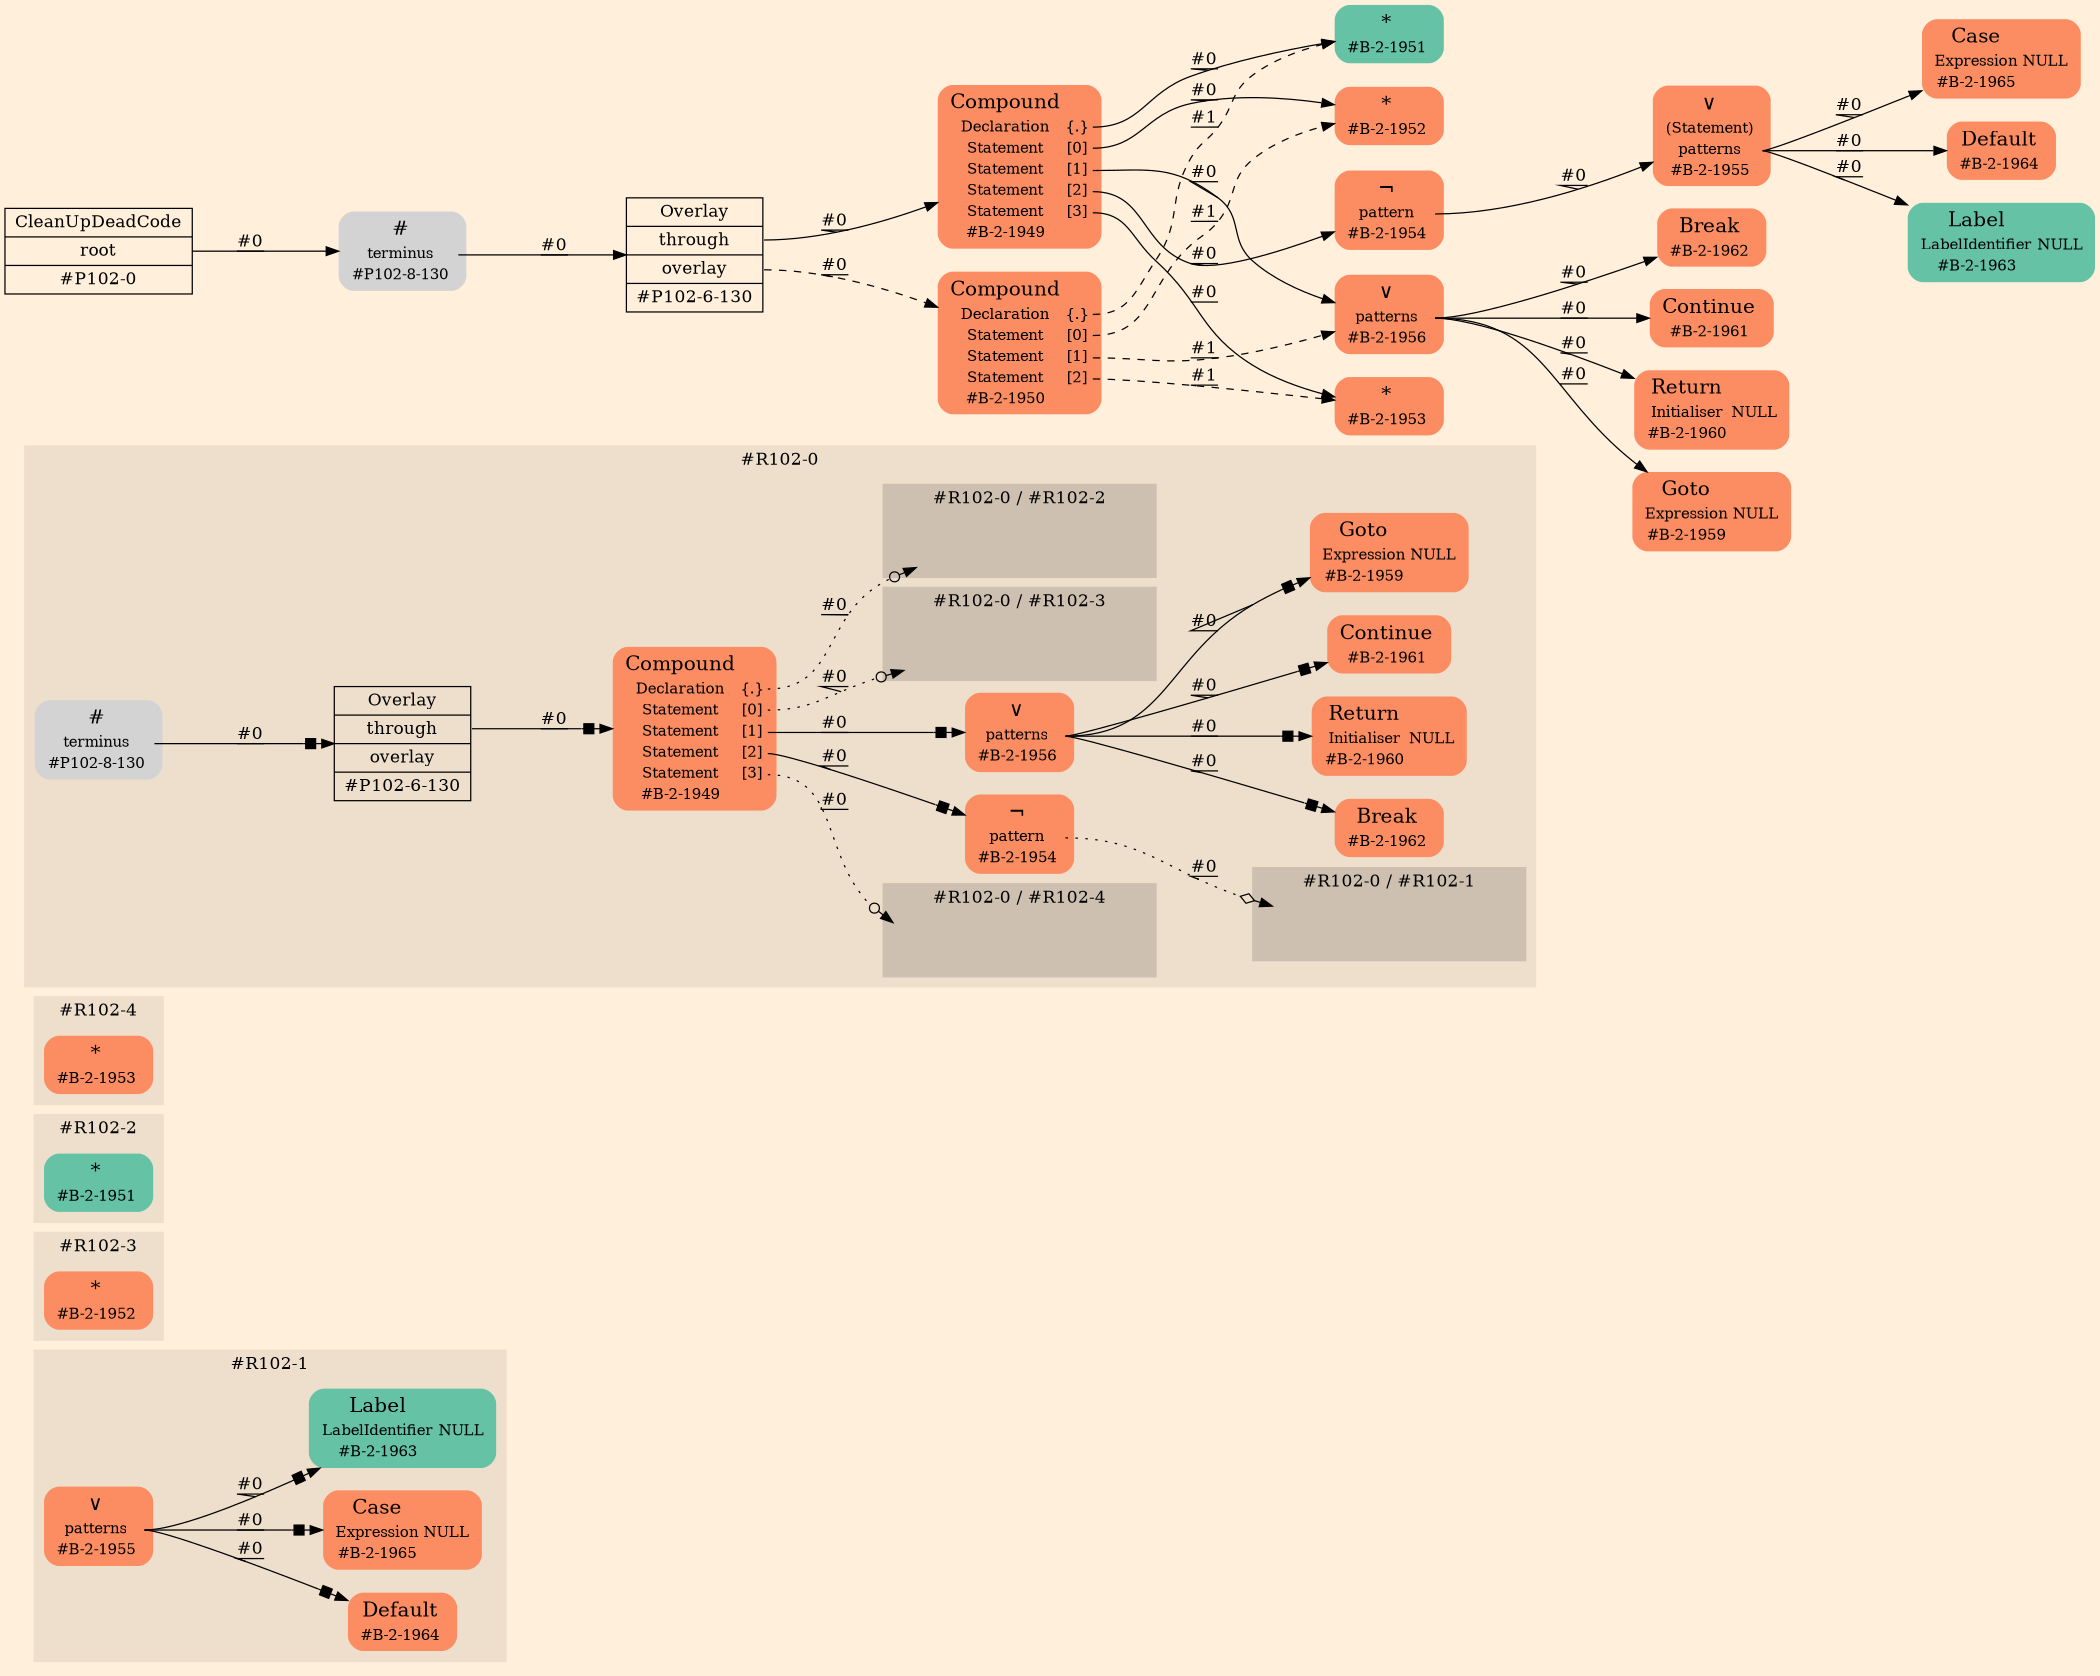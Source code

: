 digraph Inferno {
graph [
    rankdir = "LR"
    ranksep = 1.0
    size = "14,20"
    bgcolor = antiquewhite1
    color = black
    fontcolor = black
];
node [
];

// -------------------- figure #R102-1 --------------------
subgraph "cluster#R102-1" {
    label = "#R102-1"
    style = "filled"
    color = antiquewhite2
    "#R102-1 / #B-2-1963" [
        shape = "plaintext"
        fillcolor = "/set28/1"
        label = <<TABLE BORDER="0" CELLBORDER="0" CELLSPACING="0">
         <TR><TD><FONT POINT-SIZE="16.0">Label</FONT></TD><TD></TD></TR>
         <TR><TD>LabelIdentifier</TD><TD PORT="port0">NULL</TD></TR>
         <TR><TD>#B-2-1963</TD><TD PORT="port1"></TD></TR>
        </TABLE>>
        style = "rounded,filled"
        fontsize = "12"
    ];
    
    "#R102-1 / #B-2-1964" [
        shape = "plaintext"
        fillcolor = "/set28/2"
        label = <<TABLE BORDER="0" CELLBORDER="0" CELLSPACING="0">
         <TR><TD><FONT POINT-SIZE="16.0">Default</FONT></TD><TD></TD></TR>
         <TR><TD>#B-2-1964</TD><TD PORT="port0"></TD></TR>
        </TABLE>>
        style = "rounded,filled"
        fontsize = "12"
    ];
    
    "#R102-1 / #B-2-1955" [
        shape = "plaintext"
        fillcolor = "/set28/2"
        label = <<TABLE BORDER="0" CELLBORDER="0" CELLSPACING="0">
         <TR><TD><FONT POINT-SIZE="16.0">∨</FONT></TD><TD></TD></TR>
         <TR><TD>patterns</TD><TD PORT="port0"></TD></TR>
         <TR><TD>#B-2-1955</TD><TD PORT="port1"></TD></TR>
        </TABLE>>
        style = "rounded,filled"
        fontsize = "12"
    ];
    
    "#R102-1 / #B-2-1965" [
        shape = "plaintext"
        fillcolor = "/set28/2"
        label = <<TABLE BORDER="0" CELLBORDER="0" CELLSPACING="0">
         <TR><TD><FONT POINT-SIZE="16.0">Case</FONT></TD><TD></TD></TR>
         <TR><TD>Expression</TD><TD PORT="port0">NULL</TD></TR>
         <TR><TD>#B-2-1965</TD><TD PORT="port1"></TD></TR>
        </TABLE>>
        style = "rounded,filled"
        fontsize = "12"
    ];
    
}


// -------------------- figure #R102-3 --------------------
subgraph "cluster#R102-3" {
    label = "#R102-3"
    style = "filled"
    color = antiquewhite2
    "#R102-3 / #B-2-1952" [
        shape = "plaintext"
        fillcolor = "/set28/2"
        label = <<TABLE BORDER="0" CELLBORDER="0" CELLSPACING="0">
         <TR><TD><FONT POINT-SIZE="16.0">*</FONT></TD><TD></TD></TR>
         <TR><TD>#B-2-1952</TD><TD PORT="port0"></TD></TR>
        </TABLE>>
        style = "rounded,filled"
        fontsize = "12"
    ];
    
}


// -------------------- figure #R102-2 --------------------
subgraph "cluster#R102-2" {
    label = "#R102-2"
    style = "filled"
    color = antiquewhite2
    "#R102-2 / #B-2-1951" [
        shape = "plaintext"
        fillcolor = "/set28/1"
        label = <<TABLE BORDER="0" CELLBORDER="0" CELLSPACING="0">
         <TR><TD><FONT POINT-SIZE="16.0">*</FONT></TD><TD></TD></TR>
         <TR><TD>#B-2-1951</TD><TD PORT="port0"></TD></TR>
        </TABLE>>
        style = "rounded,filled"
        fontsize = "12"
    ];
    
}


// -------------------- figure #R102-4 --------------------
subgraph "cluster#R102-4" {
    label = "#R102-4"
    style = "filled"
    color = antiquewhite2
    "#R102-4 / #B-2-1953" [
        shape = "plaintext"
        fillcolor = "/set28/2"
        label = <<TABLE BORDER="0" CELLBORDER="0" CELLSPACING="0">
         <TR><TD><FONT POINT-SIZE="16.0">*</FONT></TD><TD></TD></TR>
         <TR><TD>#B-2-1953</TD><TD PORT="port0"></TD></TR>
        </TABLE>>
        style = "rounded,filled"
        fontsize = "12"
    ];
    
}


// -------------------- figure #R102-0 --------------------
subgraph "cluster#R102-0" {
    label = "#R102-0"
    style = "filled"
    color = antiquewhite2
    "#R102-0 / #B-2-1954" [
        shape = "plaintext"
        fillcolor = "/set28/2"
        label = <<TABLE BORDER="0" CELLBORDER="0" CELLSPACING="0">
         <TR><TD><FONT POINT-SIZE="16.0">¬</FONT></TD><TD></TD></TR>
         <TR><TD>pattern</TD><TD PORT="port0"></TD></TR>
         <TR><TD>#B-2-1954</TD><TD PORT="port1"></TD></TR>
        </TABLE>>
        style = "rounded,filled"
        fontsize = "12"
    ];
    
    "#R102-0 / #B-2-1960" [
        shape = "plaintext"
        fillcolor = "/set28/2"
        label = <<TABLE BORDER="0" CELLBORDER="0" CELLSPACING="0">
         <TR><TD><FONT POINT-SIZE="16.0">Return</FONT></TD><TD></TD></TR>
         <TR><TD>Initialiser</TD><TD PORT="port0">NULL</TD></TR>
         <TR><TD>#B-2-1960</TD><TD PORT="port1"></TD></TR>
        </TABLE>>
        style = "rounded,filled"
        fontsize = "12"
    ];
    
    "#R102-0 / #B-2-1961" [
        shape = "plaintext"
        fillcolor = "/set28/2"
        label = <<TABLE BORDER="0" CELLBORDER="0" CELLSPACING="0">
         <TR><TD><FONT POINT-SIZE="16.0">Continue</FONT></TD><TD></TD></TR>
         <TR><TD>#B-2-1961</TD><TD PORT="port0"></TD></TR>
        </TABLE>>
        style = "rounded,filled"
        fontsize = "12"
    ];
    
    "#R102-0 / #B-2-1959" [
        shape = "plaintext"
        fillcolor = "/set28/2"
        label = <<TABLE BORDER="0" CELLBORDER="0" CELLSPACING="0">
         <TR><TD><FONT POINT-SIZE="16.0">Goto</FONT></TD><TD></TD></TR>
         <TR><TD>Expression</TD><TD PORT="port0">NULL</TD></TR>
         <TR><TD>#B-2-1959</TD><TD PORT="port1"></TD></TR>
        </TABLE>>
        style = "rounded,filled"
        fontsize = "12"
    ];
    
    "#R102-0 / #P102-6-130" [
        shape = "record"
        fillcolor = antiquewhite2
        label = "<fixed> Overlay | <port0> through | <port1> overlay | <port2> #P102-6-130"
        style = "filled"
        fontsize = "14"
        color = black
        fontcolor = black
    ];
    
    "#R102-0 / #P102-8-130" [
        shape = "plaintext"
        label = <<TABLE BORDER="0" CELLBORDER="0" CELLSPACING="0">
         <TR><TD><FONT POINT-SIZE="16.0">#</FONT></TD><TD></TD></TR>
         <TR><TD>terminus</TD><TD PORT="port0"></TD></TR>
         <TR><TD>#P102-8-130</TD><TD PORT="port1"></TD></TR>
        </TABLE>>
        style = "rounded,filled"
        fontsize = "12"
    ];
    
    "#R102-0 / #B-2-1949" [
        shape = "plaintext"
        fillcolor = "/set28/2"
        label = <<TABLE BORDER="0" CELLBORDER="0" CELLSPACING="0">
         <TR><TD><FONT POINT-SIZE="16.0">Compound</FONT></TD><TD></TD></TR>
         <TR><TD>Declaration</TD><TD PORT="port0">{.}</TD></TR>
         <TR><TD>Statement</TD><TD PORT="port1">[0]</TD></TR>
         <TR><TD>Statement</TD><TD PORT="port2">[1]</TD></TR>
         <TR><TD>Statement</TD><TD PORT="port3">[2]</TD></TR>
         <TR><TD>Statement</TD><TD PORT="port4">[3]</TD></TR>
         <TR><TD>#B-2-1949</TD><TD PORT="port5"></TD></TR>
        </TABLE>>
        style = "rounded,filled"
        fontsize = "12"
    ];
    
    "#R102-0 / #B-2-1956" [
        shape = "plaintext"
        fillcolor = "/set28/2"
        label = <<TABLE BORDER="0" CELLBORDER="0" CELLSPACING="0">
         <TR><TD><FONT POINT-SIZE="16.0">∨</FONT></TD><TD></TD></TR>
         <TR><TD>patterns</TD><TD PORT="port0"></TD></TR>
         <TR><TD>#B-2-1956</TD><TD PORT="port1"></TD></TR>
        </TABLE>>
        style = "rounded,filled"
        fontsize = "12"
    ];
    
    "#R102-0 / #B-2-1962" [
        shape = "plaintext"
        fillcolor = "/set28/2"
        label = <<TABLE BORDER="0" CELLBORDER="0" CELLSPACING="0">
         <TR><TD><FONT POINT-SIZE="16.0">Break</FONT></TD><TD></TD></TR>
         <TR><TD>#B-2-1962</TD><TD PORT="port0"></TD></TR>
        </TABLE>>
        style = "rounded,filled"
        fontsize = "12"
    ];
    
    subgraph "cluster#R102-0 / #R102-4" {
        label = "#R102-0 / #R102-4"
        style = "filled"
        color = antiquewhite3
        "#R102-0 / #0 / #B-2-1953" [
            shape = "none"
            style = "invisible"
        ];
        
    }
    
    subgraph "cluster#R102-0 / #R102-2" {
        label = "#R102-0 / #R102-2"
        style = "filled"
        color = antiquewhite3
        "#R102-0 / #0 / #B-2-1951" [
            shape = "none"
            style = "invisible"
        ];
        
    }
    
    subgraph "cluster#R102-0 / #R102-3" {
        label = "#R102-0 / #R102-3"
        style = "filled"
        color = antiquewhite3
        "#R102-0 / #0 / #B-2-1952" [
            shape = "none"
            style = "invisible"
        ];
        
    }
    
    subgraph "cluster#R102-0 / #R102-1" {
        label = "#R102-0 / #R102-1"
        style = "filled"
        color = antiquewhite3
        "#R102-0 / #0 / #B-2-1955" [
            shape = "none"
            style = "invisible"
        ];
        
    }
    
}


// -------------------- transformation figure --------------------
"CR#P102-0" [
    shape = "record"
    fillcolor = antiquewhite1
    label = "<fixed> CleanUpDeadCode | <port0> root | <port1> #P102-0"
    style = "filled"
    fontsize = "14"
    color = black
    fontcolor = black
];

"#P102-8-130" [
    shape = "plaintext"
    label = <<TABLE BORDER="0" CELLBORDER="0" CELLSPACING="0">
     <TR><TD><FONT POINT-SIZE="16.0">#</FONT></TD><TD></TD></TR>
     <TR><TD>terminus</TD><TD PORT="port0"></TD></TR>
     <TR><TD>#P102-8-130</TD><TD PORT="port1"></TD></TR>
    </TABLE>>
    style = "rounded,filled"
    fontsize = "12"
];

"#P102-6-130" [
    shape = "record"
    fillcolor = antiquewhite1
    label = "<fixed> Overlay | <port0> through | <port1> overlay | <port2> #P102-6-130"
    style = "filled"
    fontsize = "14"
    color = black
    fontcolor = black
];

"#B-2-1949" [
    shape = "plaintext"
    fillcolor = "/set28/2"
    label = <<TABLE BORDER="0" CELLBORDER="0" CELLSPACING="0">
     <TR><TD><FONT POINT-SIZE="16.0">Compound</FONT></TD><TD></TD></TR>
     <TR><TD>Declaration</TD><TD PORT="port0">{.}</TD></TR>
     <TR><TD>Statement</TD><TD PORT="port1">[0]</TD></TR>
     <TR><TD>Statement</TD><TD PORT="port2">[1]</TD></TR>
     <TR><TD>Statement</TD><TD PORT="port3">[2]</TD></TR>
     <TR><TD>Statement</TD><TD PORT="port4">[3]</TD></TR>
     <TR><TD>#B-2-1949</TD><TD PORT="port5"></TD></TR>
    </TABLE>>
    style = "rounded,filled"
    fontsize = "12"
];

"#B-2-1951" [
    shape = "plaintext"
    fillcolor = "/set28/1"
    label = <<TABLE BORDER="0" CELLBORDER="0" CELLSPACING="0">
     <TR><TD><FONT POINT-SIZE="16.0">*</FONT></TD><TD></TD></TR>
     <TR><TD>#B-2-1951</TD><TD PORT="port0"></TD></TR>
    </TABLE>>
    style = "rounded,filled"
    fontsize = "12"
];

"#B-2-1952" [
    shape = "plaintext"
    fillcolor = "/set28/2"
    label = <<TABLE BORDER="0" CELLBORDER="0" CELLSPACING="0">
     <TR><TD><FONT POINT-SIZE="16.0">*</FONT></TD><TD></TD></TR>
     <TR><TD>#B-2-1952</TD><TD PORT="port0"></TD></TR>
    </TABLE>>
    style = "rounded,filled"
    fontsize = "12"
];

"#B-2-1956" [
    shape = "plaintext"
    fillcolor = "/set28/2"
    label = <<TABLE BORDER="0" CELLBORDER="0" CELLSPACING="0">
     <TR><TD><FONT POINT-SIZE="16.0">∨</FONT></TD><TD></TD></TR>
     <TR><TD>patterns</TD><TD PORT="port0"></TD></TR>
     <TR><TD>#B-2-1956</TD><TD PORT="port1"></TD></TR>
    </TABLE>>
    style = "rounded,filled"
    fontsize = "12"
];

"#B-2-1962" [
    shape = "plaintext"
    fillcolor = "/set28/2"
    label = <<TABLE BORDER="0" CELLBORDER="0" CELLSPACING="0">
     <TR><TD><FONT POINT-SIZE="16.0">Break</FONT></TD><TD></TD></TR>
     <TR><TD>#B-2-1962</TD><TD PORT="port0"></TD></TR>
    </TABLE>>
    style = "rounded,filled"
    fontsize = "12"
];

"#B-2-1961" [
    shape = "plaintext"
    fillcolor = "/set28/2"
    label = <<TABLE BORDER="0" CELLBORDER="0" CELLSPACING="0">
     <TR><TD><FONT POINT-SIZE="16.0">Continue</FONT></TD><TD></TD></TR>
     <TR><TD>#B-2-1961</TD><TD PORT="port0"></TD></TR>
    </TABLE>>
    style = "rounded,filled"
    fontsize = "12"
];

"#B-2-1960" [
    shape = "plaintext"
    fillcolor = "/set28/2"
    label = <<TABLE BORDER="0" CELLBORDER="0" CELLSPACING="0">
     <TR><TD><FONT POINT-SIZE="16.0">Return</FONT></TD><TD></TD></TR>
     <TR><TD>Initialiser</TD><TD PORT="port0">NULL</TD></TR>
     <TR><TD>#B-2-1960</TD><TD PORT="port1"></TD></TR>
    </TABLE>>
    style = "rounded,filled"
    fontsize = "12"
];

"#B-2-1959" [
    shape = "plaintext"
    fillcolor = "/set28/2"
    label = <<TABLE BORDER="0" CELLBORDER="0" CELLSPACING="0">
     <TR><TD><FONT POINT-SIZE="16.0">Goto</FONT></TD><TD></TD></TR>
     <TR><TD>Expression</TD><TD PORT="port0">NULL</TD></TR>
     <TR><TD>#B-2-1959</TD><TD PORT="port1"></TD></TR>
    </TABLE>>
    style = "rounded,filled"
    fontsize = "12"
];

"#B-2-1954" [
    shape = "plaintext"
    fillcolor = "/set28/2"
    label = <<TABLE BORDER="0" CELLBORDER="0" CELLSPACING="0">
     <TR><TD><FONT POINT-SIZE="16.0">¬</FONT></TD><TD></TD></TR>
     <TR><TD>pattern</TD><TD PORT="port0"></TD></TR>
     <TR><TD>#B-2-1954</TD><TD PORT="port1"></TD></TR>
    </TABLE>>
    style = "rounded,filled"
    fontsize = "12"
];

"#B-2-1955" [
    shape = "plaintext"
    fillcolor = "/set28/2"
    label = <<TABLE BORDER="0" CELLBORDER="0" CELLSPACING="0">
     <TR><TD><FONT POINT-SIZE="16.0">∨</FONT></TD><TD></TD></TR>
     <TR><TD>(Statement)</TD><TD PORT="port0"></TD></TR>
     <TR><TD>patterns</TD><TD PORT="port1"></TD></TR>
     <TR><TD>#B-2-1955</TD><TD PORT="port2"></TD></TR>
    </TABLE>>
    style = "rounded,filled"
    fontsize = "12"
];

"#B-2-1965" [
    shape = "plaintext"
    fillcolor = "/set28/2"
    label = <<TABLE BORDER="0" CELLBORDER="0" CELLSPACING="0">
     <TR><TD><FONT POINT-SIZE="16.0">Case</FONT></TD><TD></TD></TR>
     <TR><TD>Expression</TD><TD PORT="port0">NULL</TD></TR>
     <TR><TD>#B-2-1965</TD><TD PORT="port1"></TD></TR>
    </TABLE>>
    style = "rounded,filled"
    fontsize = "12"
];

"#B-2-1964" [
    shape = "plaintext"
    fillcolor = "/set28/2"
    label = <<TABLE BORDER="0" CELLBORDER="0" CELLSPACING="0">
     <TR><TD><FONT POINT-SIZE="16.0">Default</FONT></TD><TD></TD></TR>
     <TR><TD>#B-2-1964</TD><TD PORT="port0"></TD></TR>
    </TABLE>>
    style = "rounded,filled"
    fontsize = "12"
];

"#B-2-1963" [
    shape = "plaintext"
    fillcolor = "/set28/1"
    label = <<TABLE BORDER="0" CELLBORDER="0" CELLSPACING="0">
     <TR><TD><FONT POINT-SIZE="16.0">Label</FONT></TD><TD></TD></TR>
     <TR><TD>LabelIdentifier</TD><TD PORT="port0">NULL</TD></TR>
     <TR><TD>#B-2-1963</TD><TD PORT="port1"></TD></TR>
    </TABLE>>
    style = "rounded,filled"
    fontsize = "12"
];

"#B-2-1953" [
    shape = "plaintext"
    fillcolor = "/set28/2"
    label = <<TABLE BORDER="0" CELLBORDER="0" CELLSPACING="0">
     <TR><TD><FONT POINT-SIZE="16.0">*</FONT></TD><TD></TD></TR>
     <TR><TD>#B-2-1953</TD><TD PORT="port0"></TD></TR>
    </TABLE>>
    style = "rounded,filled"
    fontsize = "12"
];

"#B-2-1950" [
    shape = "plaintext"
    fillcolor = "/set28/2"
    label = <<TABLE BORDER="0" CELLBORDER="0" CELLSPACING="0">
     <TR><TD><FONT POINT-SIZE="16.0">Compound</FONT></TD><TD></TD></TR>
     <TR><TD>Declaration</TD><TD PORT="port0">{.}</TD></TR>
     <TR><TD>Statement</TD><TD PORT="port1">[0]</TD></TR>
     <TR><TD>Statement</TD><TD PORT="port2">[1]</TD></TR>
     <TR><TD>Statement</TD><TD PORT="port3">[2]</TD></TR>
     <TR><TD>#B-2-1950</TD><TD PORT="port4"></TD></TR>
    </TABLE>>
    style = "rounded,filled"
    fontsize = "12"
];


// -------------------- links --------------------
// links for block CR#P102-0
"CR#P102-0":port0 -> "#P102-8-130" [
    style="solid"
    label = "#0"
    decorate = true
    color = black
    fontcolor = black
];

// links for block #P102-8-130
"#P102-8-130":port0 -> "#P102-6-130" [
    style="solid"
    label = "#0"
    decorate = true
    color = black
    fontcolor = black
];

// links for block #P102-6-130
"#P102-6-130":port0 -> "#B-2-1949" [
    style="solid"
    label = "#0"
    decorate = true
    color = black
    fontcolor = black
];

"#P102-6-130":port1 -> "#B-2-1950" [
    style="dashed"
    label = "#0"
    decorate = true
    color = black
    fontcolor = black
];

// links for block #B-2-1949
"#B-2-1949":port0 -> "#B-2-1951" [
    style="solid"
    label = "#0"
    decorate = true
    color = black
    fontcolor = black
];

"#B-2-1949":port1 -> "#B-2-1952" [
    style="solid"
    label = "#0"
    decorate = true
    color = black
    fontcolor = black
];

"#B-2-1949":port2 -> "#B-2-1956" [
    style="solid"
    label = "#0"
    decorate = true
    color = black
    fontcolor = black
];

"#B-2-1949":port3 -> "#B-2-1954" [
    style="solid"
    label = "#0"
    decorate = true
    color = black
    fontcolor = black
];

"#B-2-1949":port4 -> "#B-2-1953" [
    style="solid"
    label = "#0"
    decorate = true
    color = black
    fontcolor = black
];

// links for block #B-2-1951
// links for block #B-2-1952
// links for block #B-2-1956
"#B-2-1956":port0 -> "#B-2-1962" [
    style="solid"
    label = "#0"
    decorate = true
    color = black
    fontcolor = black
];

"#B-2-1956":port0 -> "#B-2-1961" [
    style="solid"
    label = "#0"
    decorate = true
    color = black
    fontcolor = black
];

"#B-2-1956":port0 -> "#B-2-1960" [
    style="solid"
    label = "#0"
    decorate = true
    color = black
    fontcolor = black
];

"#B-2-1956":port0 -> "#B-2-1959" [
    style="solid"
    label = "#0"
    decorate = true
    color = black
    fontcolor = black
];

// links for block #B-2-1962
// links for block #B-2-1961
// links for block #B-2-1960
// links for block #B-2-1959
// links for block #B-2-1954
"#B-2-1954":port0 -> "#B-2-1955" [
    style="solid"
    label = "#0"
    decorate = true
    color = black
    fontcolor = black
];

// links for block #B-2-1955
"#B-2-1955":port1 -> "#B-2-1965" [
    style="solid"
    label = "#0"
    decorate = true
    color = black
    fontcolor = black
];

"#B-2-1955":port1 -> "#B-2-1964" [
    style="solid"
    label = "#0"
    decorate = true
    color = black
    fontcolor = black
];

"#B-2-1955":port1 -> "#B-2-1963" [
    style="solid"
    label = "#0"
    decorate = true
    color = black
    fontcolor = black
];

// links for block #B-2-1965
// links for block #B-2-1964
// links for block #B-2-1963
// links for block #B-2-1953
// links for block #B-2-1950
"#B-2-1950":port0 -> "#B-2-1951" [
    style="dashed"
    label = "#1"
    decorate = true
    color = black
    fontcolor = black
];

"#B-2-1950":port1 -> "#B-2-1952" [
    style="dashed"
    label = "#1"
    decorate = true
    color = black
    fontcolor = black
];

"#B-2-1950":port2 -> "#B-2-1956" [
    style="dashed"
    label = "#1"
    decorate = true
    color = black
    fontcolor = black
];

"#B-2-1950":port3 -> "#B-2-1953" [
    style="dashed"
    label = "#1"
    decorate = true
    color = black
    fontcolor = black
];

// links for block #R102-0 / #B-2-1954
"#R102-0 / #B-2-1954":port0 -> "#R102-0 / #0 / #B-2-1955" [
    style="dotted"
    arrowhead="normalnoneodiamond"
    label = "#0"
    decorate = true
    color = black
    fontcolor = black
];

// links for block #R102-0 / #B-2-1960
// links for block #R102-0 / #B-2-1961
// links for block #R102-0 / #B-2-1959
// links for block #R102-0 / #P102-6-130
"#R102-0 / #P102-6-130":port0 -> "#R102-0 / #B-2-1949" [
    style="solid"
    arrowhead="normalnonebox"
    label = "#0"
    decorate = true
    color = black
    fontcolor = black
];

// links for block #R102-0 / #P102-8-130
"#R102-0 / #P102-8-130":port0 -> "#R102-0 / #P102-6-130" [
    style="solid"
    arrowhead="normalnonebox"
    label = "#0"
    decorate = true
    color = black
    fontcolor = black
];

// links for block #R102-0 / #B-2-1949
"#R102-0 / #B-2-1949":port0 -> "#R102-0 / #0 / #B-2-1951" [
    style="dotted"
    arrowhead="normalnoneodot"
    label = "#0"
    decorate = true
    color = black
    fontcolor = black
];

"#R102-0 / #B-2-1949":port1 -> "#R102-0 / #0 / #B-2-1952" [
    style="dotted"
    arrowhead="normalnoneodot"
    label = "#0"
    decorate = true
    color = black
    fontcolor = black
];

"#R102-0 / #B-2-1949":port2 -> "#R102-0 / #B-2-1956" [
    style="solid"
    arrowhead="normalnonebox"
    label = "#0"
    decorate = true
    color = black
    fontcolor = black
];

"#R102-0 / #B-2-1949":port3 -> "#R102-0 / #B-2-1954" [
    style="solid"
    arrowhead="normalnonebox"
    label = "#0"
    decorate = true
    color = black
    fontcolor = black
];

"#R102-0 / #B-2-1949":port4 -> "#R102-0 / #0 / #B-2-1953" [
    style="dotted"
    arrowhead="normalnoneodot"
    label = "#0"
    decorate = true
    color = black
    fontcolor = black
];

// links for block #R102-0 / #B-2-1956
"#R102-0 / #B-2-1956":port0 -> "#R102-0 / #B-2-1962" [
    style="solid"
    arrowhead="normalnonebox"
    label = "#0"
    decorate = true
    color = black
    fontcolor = black
];

"#R102-0 / #B-2-1956":port0 -> "#R102-0 / #B-2-1961" [
    style="solid"
    arrowhead="normalnonebox"
    label = "#0"
    decorate = true
    color = black
    fontcolor = black
];

"#R102-0 / #B-2-1956":port0 -> "#R102-0 / #B-2-1960" [
    style="solid"
    arrowhead="normalnonebox"
    label = "#0"
    decorate = true
    color = black
    fontcolor = black
];

"#R102-0 / #B-2-1956":port0 -> "#R102-0 / #B-2-1959" [
    style="solid"
    arrowhead="normalnonebox"
    label = "#0"
    decorate = true
    color = black
    fontcolor = black
];

// links for block #R102-0 / #B-2-1962
// links for block #R102-0 / #0 / #B-2-1953
// links for block #R102-0 / #0 / #B-2-1951
// links for block #R102-0 / #0 / #B-2-1952
// links for block #R102-0 / #0 / #B-2-1955
// links for block #R102-4 / #B-2-1953
// links for block #R102-2 / #B-2-1951
// links for block #R102-3 / #B-2-1952
// links for block #R102-1 / #B-2-1963
// links for block #R102-1 / #B-2-1964
// links for block #R102-1 / #B-2-1955
"#R102-1 / #B-2-1955":port0 -> "#R102-1 / #B-2-1965" [
    style="solid"
    arrowhead="normalnonebox"
    label = "#0"
    decorate = true
    color = black
    fontcolor = black
];

"#R102-1 / #B-2-1955":port0 -> "#R102-1 / #B-2-1964" [
    style="solid"
    arrowhead="normalnonebox"
    label = "#0"
    decorate = true
    color = black
    fontcolor = black
];

"#R102-1 / #B-2-1955":port0 -> "#R102-1 / #B-2-1963" [
    style="solid"
    arrowhead="normalnonebox"
    label = "#0"
    decorate = true
    color = black
    fontcolor = black
];

// links for block #R102-1 / #B-2-1965
}
